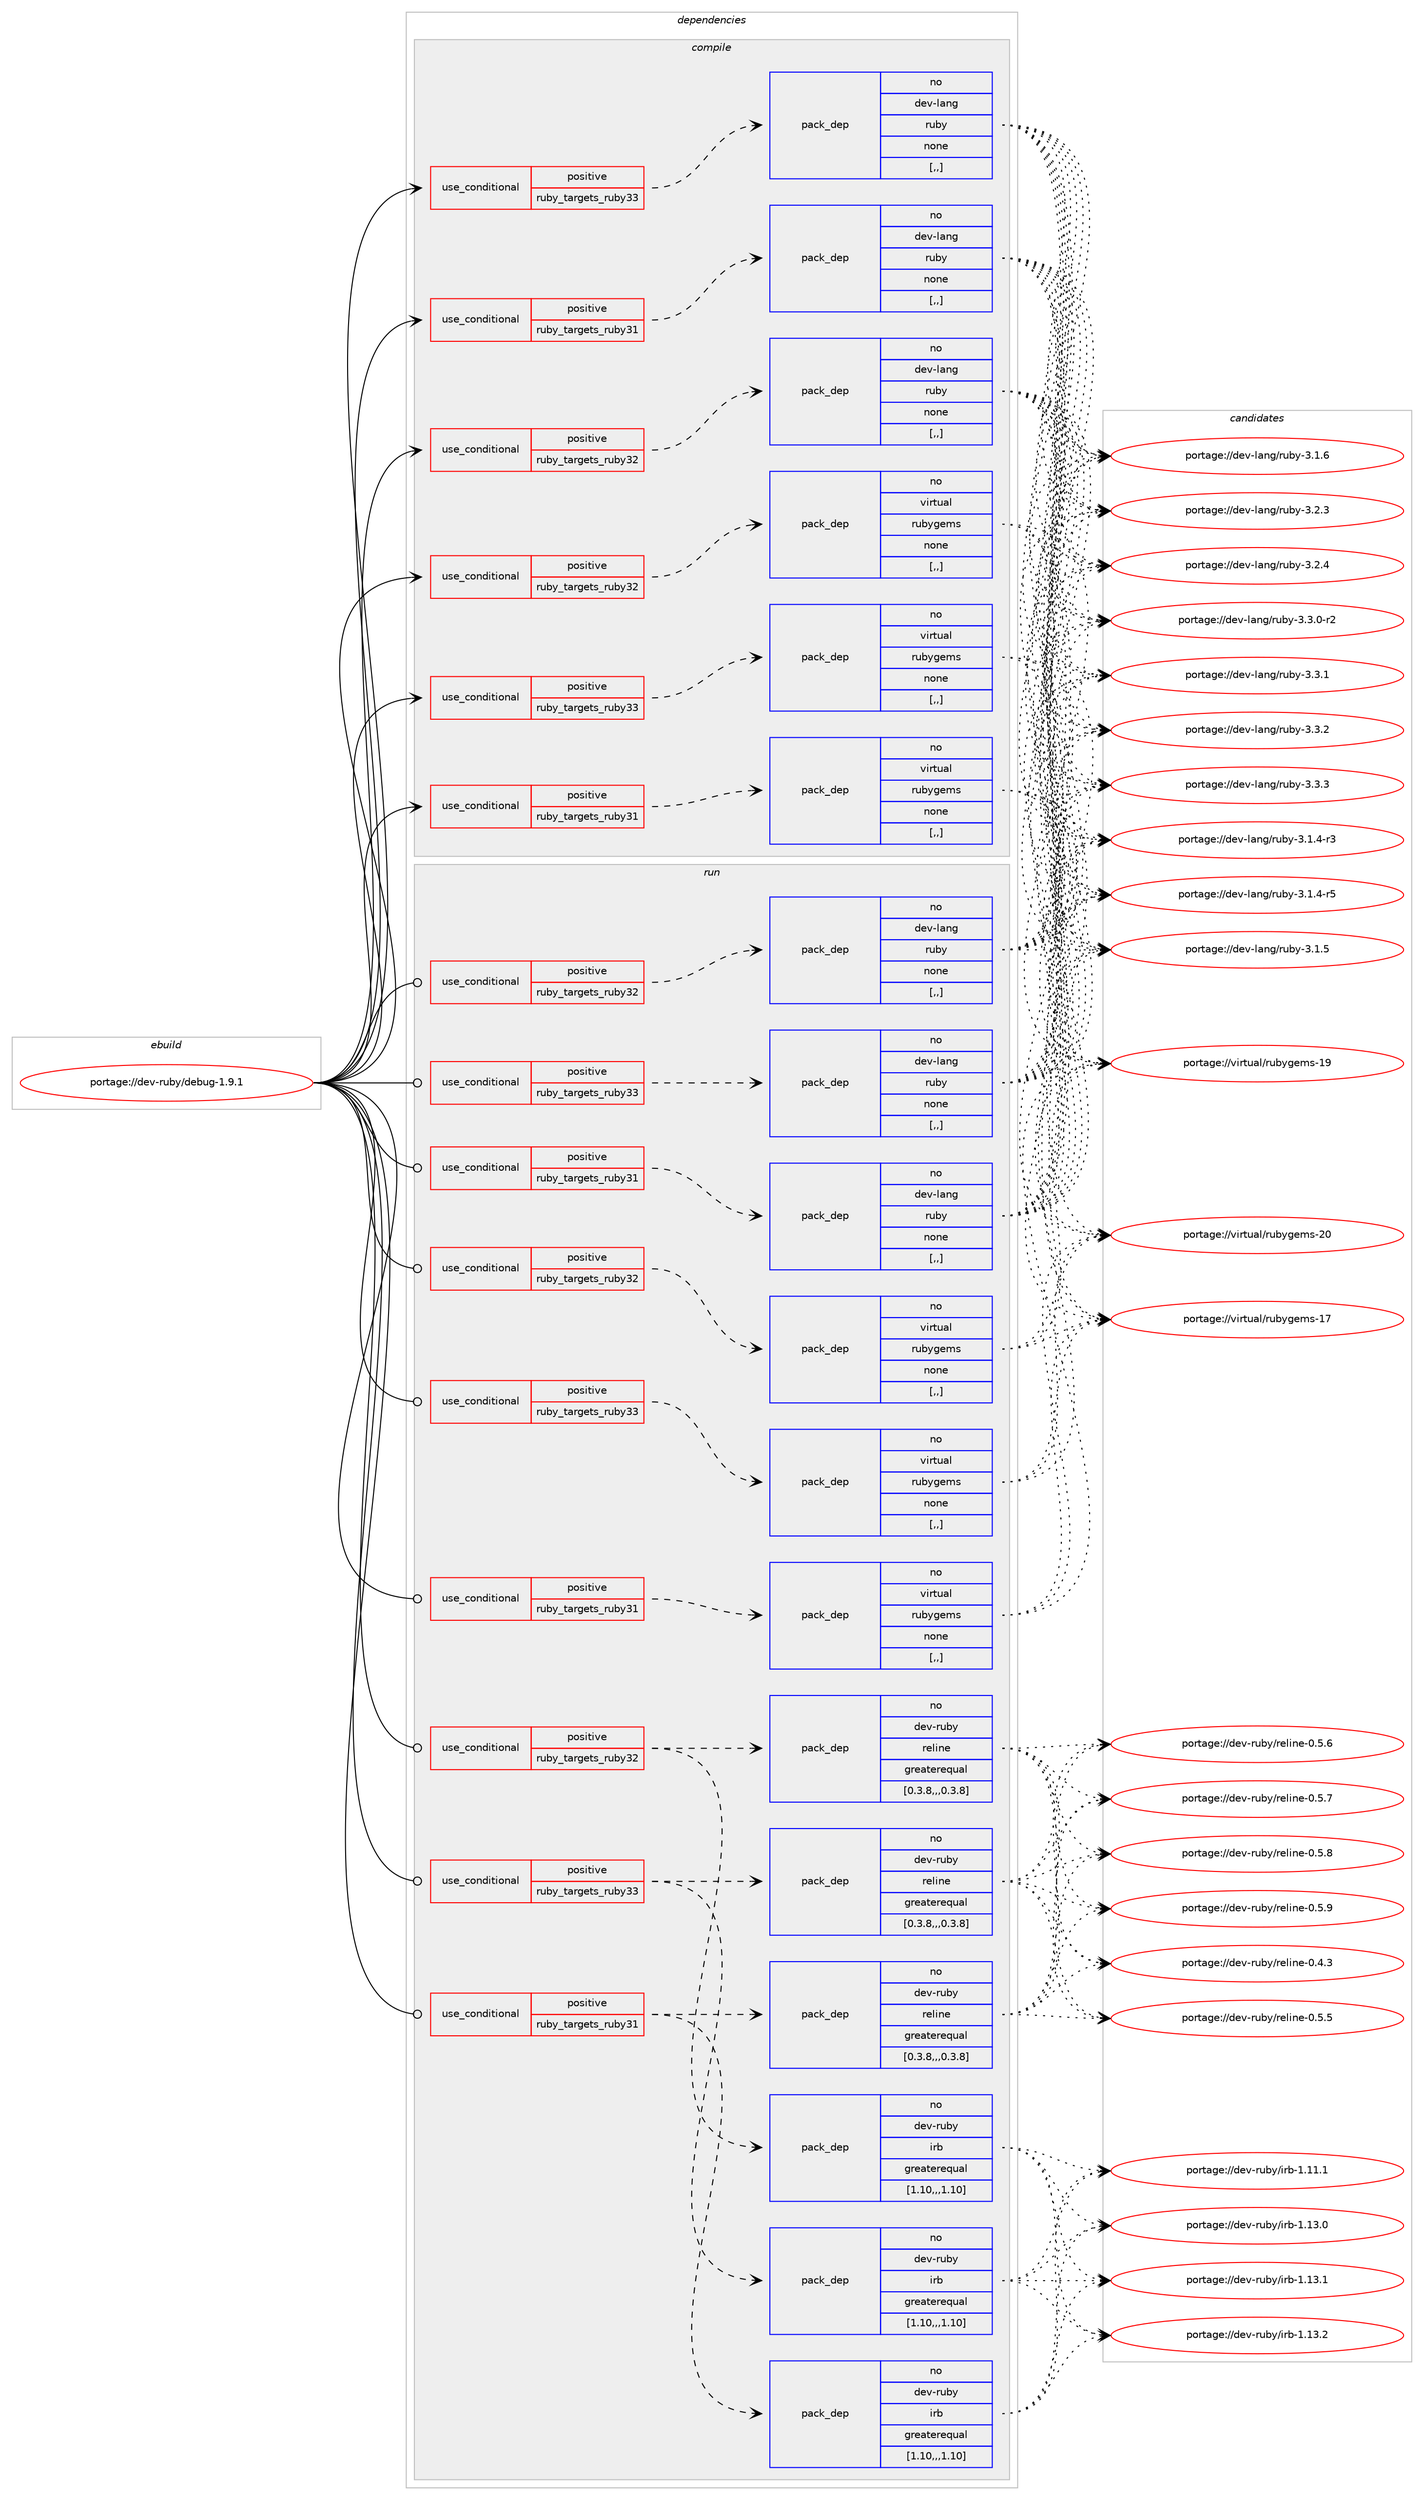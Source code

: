 digraph prolog {

# *************
# Graph options
# *************

newrank=true;
concentrate=true;
compound=true;
graph [rankdir=LR,fontname=Helvetica,fontsize=10,ranksep=1.5];#, ranksep=2.5, nodesep=0.2];
edge  [arrowhead=vee];
node  [fontname=Helvetica,fontsize=10];

# **********
# The ebuild
# **********

subgraph cluster_leftcol {
color=gray;
rank=same;
label=<<i>ebuild</i>>;
id [label="portage://dev-ruby/debug-1.9.1", color=red, width=4, href="../dev-ruby/debug-1.9.1.svg"];
}

# ****************
# The dependencies
# ****************

subgraph cluster_midcol {
color=gray;
label=<<i>dependencies</i>>;
subgraph cluster_compile {
fillcolor="#eeeeee";
style=filled;
label=<<i>compile</i>>;
subgraph cond45277 {
dependency177239 [label=<<TABLE BORDER="0" CELLBORDER="1" CELLSPACING="0" CELLPADDING="4"><TR><TD ROWSPAN="3" CELLPADDING="10">use_conditional</TD></TR><TR><TD>positive</TD></TR><TR><TD>ruby_targets_ruby31</TD></TR></TABLE>>, shape=none, color=red];
subgraph pack130697 {
dependency177240 [label=<<TABLE BORDER="0" CELLBORDER="1" CELLSPACING="0" CELLPADDING="4" WIDTH="220"><TR><TD ROWSPAN="6" CELLPADDING="30">pack_dep</TD></TR><TR><TD WIDTH="110">no</TD></TR><TR><TD>dev-lang</TD></TR><TR><TD>ruby</TD></TR><TR><TD>none</TD></TR><TR><TD>[,,]</TD></TR></TABLE>>, shape=none, color=blue];
}
dependency177239:e -> dependency177240:w [weight=20,style="dashed",arrowhead="vee"];
}
id:e -> dependency177239:w [weight=20,style="solid",arrowhead="vee"];
subgraph cond45278 {
dependency177241 [label=<<TABLE BORDER="0" CELLBORDER="1" CELLSPACING="0" CELLPADDING="4"><TR><TD ROWSPAN="3" CELLPADDING="10">use_conditional</TD></TR><TR><TD>positive</TD></TR><TR><TD>ruby_targets_ruby31</TD></TR></TABLE>>, shape=none, color=red];
subgraph pack130698 {
dependency177242 [label=<<TABLE BORDER="0" CELLBORDER="1" CELLSPACING="0" CELLPADDING="4" WIDTH="220"><TR><TD ROWSPAN="6" CELLPADDING="30">pack_dep</TD></TR><TR><TD WIDTH="110">no</TD></TR><TR><TD>virtual</TD></TR><TR><TD>rubygems</TD></TR><TR><TD>none</TD></TR><TR><TD>[,,]</TD></TR></TABLE>>, shape=none, color=blue];
}
dependency177241:e -> dependency177242:w [weight=20,style="dashed",arrowhead="vee"];
}
id:e -> dependency177241:w [weight=20,style="solid",arrowhead="vee"];
subgraph cond45279 {
dependency177243 [label=<<TABLE BORDER="0" CELLBORDER="1" CELLSPACING="0" CELLPADDING="4"><TR><TD ROWSPAN="3" CELLPADDING="10">use_conditional</TD></TR><TR><TD>positive</TD></TR><TR><TD>ruby_targets_ruby32</TD></TR></TABLE>>, shape=none, color=red];
subgraph pack130699 {
dependency177244 [label=<<TABLE BORDER="0" CELLBORDER="1" CELLSPACING="0" CELLPADDING="4" WIDTH="220"><TR><TD ROWSPAN="6" CELLPADDING="30">pack_dep</TD></TR><TR><TD WIDTH="110">no</TD></TR><TR><TD>dev-lang</TD></TR><TR><TD>ruby</TD></TR><TR><TD>none</TD></TR><TR><TD>[,,]</TD></TR></TABLE>>, shape=none, color=blue];
}
dependency177243:e -> dependency177244:w [weight=20,style="dashed",arrowhead="vee"];
}
id:e -> dependency177243:w [weight=20,style="solid",arrowhead="vee"];
subgraph cond45280 {
dependency177245 [label=<<TABLE BORDER="0" CELLBORDER="1" CELLSPACING="0" CELLPADDING="4"><TR><TD ROWSPAN="3" CELLPADDING="10">use_conditional</TD></TR><TR><TD>positive</TD></TR><TR><TD>ruby_targets_ruby32</TD></TR></TABLE>>, shape=none, color=red];
subgraph pack130700 {
dependency177246 [label=<<TABLE BORDER="0" CELLBORDER="1" CELLSPACING="0" CELLPADDING="4" WIDTH="220"><TR><TD ROWSPAN="6" CELLPADDING="30">pack_dep</TD></TR><TR><TD WIDTH="110">no</TD></TR><TR><TD>virtual</TD></TR><TR><TD>rubygems</TD></TR><TR><TD>none</TD></TR><TR><TD>[,,]</TD></TR></TABLE>>, shape=none, color=blue];
}
dependency177245:e -> dependency177246:w [weight=20,style="dashed",arrowhead="vee"];
}
id:e -> dependency177245:w [weight=20,style="solid",arrowhead="vee"];
subgraph cond45281 {
dependency177247 [label=<<TABLE BORDER="0" CELLBORDER="1" CELLSPACING="0" CELLPADDING="4"><TR><TD ROWSPAN="3" CELLPADDING="10">use_conditional</TD></TR><TR><TD>positive</TD></TR><TR><TD>ruby_targets_ruby33</TD></TR></TABLE>>, shape=none, color=red];
subgraph pack130701 {
dependency177248 [label=<<TABLE BORDER="0" CELLBORDER="1" CELLSPACING="0" CELLPADDING="4" WIDTH="220"><TR><TD ROWSPAN="6" CELLPADDING="30">pack_dep</TD></TR><TR><TD WIDTH="110">no</TD></TR><TR><TD>dev-lang</TD></TR><TR><TD>ruby</TD></TR><TR><TD>none</TD></TR><TR><TD>[,,]</TD></TR></TABLE>>, shape=none, color=blue];
}
dependency177247:e -> dependency177248:w [weight=20,style="dashed",arrowhead="vee"];
}
id:e -> dependency177247:w [weight=20,style="solid",arrowhead="vee"];
subgraph cond45282 {
dependency177249 [label=<<TABLE BORDER="0" CELLBORDER="1" CELLSPACING="0" CELLPADDING="4"><TR><TD ROWSPAN="3" CELLPADDING="10">use_conditional</TD></TR><TR><TD>positive</TD></TR><TR><TD>ruby_targets_ruby33</TD></TR></TABLE>>, shape=none, color=red];
subgraph pack130702 {
dependency177250 [label=<<TABLE BORDER="0" CELLBORDER="1" CELLSPACING="0" CELLPADDING="4" WIDTH="220"><TR><TD ROWSPAN="6" CELLPADDING="30">pack_dep</TD></TR><TR><TD WIDTH="110">no</TD></TR><TR><TD>virtual</TD></TR><TR><TD>rubygems</TD></TR><TR><TD>none</TD></TR><TR><TD>[,,]</TD></TR></TABLE>>, shape=none, color=blue];
}
dependency177249:e -> dependency177250:w [weight=20,style="dashed",arrowhead="vee"];
}
id:e -> dependency177249:w [weight=20,style="solid",arrowhead="vee"];
}
subgraph cluster_compileandrun {
fillcolor="#eeeeee";
style=filled;
label=<<i>compile and run</i>>;
}
subgraph cluster_run {
fillcolor="#eeeeee";
style=filled;
label=<<i>run</i>>;
subgraph cond45283 {
dependency177251 [label=<<TABLE BORDER="0" CELLBORDER="1" CELLSPACING="0" CELLPADDING="4"><TR><TD ROWSPAN="3" CELLPADDING="10">use_conditional</TD></TR><TR><TD>positive</TD></TR><TR><TD>ruby_targets_ruby31</TD></TR></TABLE>>, shape=none, color=red];
subgraph pack130703 {
dependency177252 [label=<<TABLE BORDER="0" CELLBORDER="1" CELLSPACING="0" CELLPADDING="4" WIDTH="220"><TR><TD ROWSPAN="6" CELLPADDING="30">pack_dep</TD></TR><TR><TD WIDTH="110">no</TD></TR><TR><TD>dev-lang</TD></TR><TR><TD>ruby</TD></TR><TR><TD>none</TD></TR><TR><TD>[,,]</TD></TR></TABLE>>, shape=none, color=blue];
}
dependency177251:e -> dependency177252:w [weight=20,style="dashed",arrowhead="vee"];
}
id:e -> dependency177251:w [weight=20,style="solid",arrowhead="odot"];
subgraph cond45284 {
dependency177253 [label=<<TABLE BORDER="0" CELLBORDER="1" CELLSPACING="0" CELLPADDING="4"><TR><TD ROWSPAN="3" CELLPADDING="10">use_conditional</TD></TR><TR><TD>positive</TD></TR><TR><TD>ruby_targets_ruby31</TD></TR></TABLE>>, shape=none, color=red];
subgraph pack130704 {
dependency177254 [label=<<TABLE BORDER="0" CELLBORDER="1" CELLSPACING="0" CELLPADDING="4" WIDTH="220"><TR><TD ROWSPAN="6" CELLPADDING="30">pack_dep</TD></TR><TR><TD WIDTH="110">no</TD></TR><TR><TD>dev-ruby</TD></TR><TR><TD>irb</TD></TR><TR><TD>greaterequal</TD></TR><TR><TD>[1.10,,,1.10]</TD></TR></TABLE>>, shape=none, color=blue];
}
dependency177253:e -> dependency177254:w [weight=20,style="dashed",arrowhead="vee"];
subgraph pack130705 {
dependency177255 [label=<<TABLE BORDER="0" CELLBORDER="1" CELLSPACING="0" CELLPADDING="4" WIDTH="220"><TR><TD ROWSPAN="6" CELLPADDING="30">pack_dep</TD></TR><TR><TD WIDTH="110">no</TD></TR><TR><TD>dev-ruby</TD></TR><TR><TD>reline</TD></TR><TR><TD>greaterequal</TD></TR><TR><TD>[0.3.8,,,0.3.8]</TD></TR></TABLE>>, shape=none, color=blue];
}
dependency177253:e -> dependency177255:w [weight=20,style="dashed",arrowhead="vee"];
}
id:e -> dependency177253:w [weight=20,style="solid",arrowhead="odot"];
subgraph cond45285 {
dependency177256 [label=<<TABLE BORDER="0" CELLBORDER="1" CELLSPACING="0" CELLPADDING="4"><TR><TD ROWSPAN="3" CELLPADDING="10">use_conditional</TD></TR><TR><TD>positive</TD></TR><TR><TD>ruby_targets_ruby31</TD></TR></TABLE>>, shape=none, color=red];
subgraph pack130706 {
dependency177257 [label=<<TABLE BORDER="0" CELLBORDER="1" CELLSPACING="0" CELLPADDING="4" WIDTH="220"><TR><TD ROWSPAN="6" CELLPADDING="30">pack_dep</TD></TR><TR><TD WIDTH="110">no</TD></TR><TR><TD>virtual</TD></TR><TR><TD>rubygems</TD></TR><TR><TD>none</TD></TR><TR><TD>[,,]</TD></TR></TABLE>>, shape=none, color=blue];
}
dependency177256:e -> dependency177257:w [weight=20,style="dashed",arrowhead="vee"];
}
id:e -> dependency177256:w [weight=20,style="solid",arrowhead="odot"];
subgraph cond45286 {
dependency177258 [label=<<TABLE BORDER="0" CELLBORDER="1" CELLSPACING="0" CELLPADDING="4"><TR><TD ROWSPAN="3" CELLPADDING="10">use_conditional</TD></TR><TR><TD>positive</TD></TR><TR><TD>ruby_targets_ruby32</TD></TR></TABLE>>, shape=none, color=red];
subgraph pack130707 {
dependency177259 [label=<<TABLE BORDER="0" CELLBORDER="1" CELLSPACING="0" CELLPADDING="4" WIDTH="220"><TR><TD ROWSPAN="6" CELLPADDING="30">pack_dep</TD></TR><TR><TD WIDTH="110">no</TD></TR><TR><TD>dev-lang</TD></TR><TR><TD>ruby</TD></TR><TR><TD>none</TD></TR><TR><TD>[,,]</TD></TR></TABLE>>, shape=none, color=blue];
}
dependency177258:e -> dependency177259:w [weight=20,style="dashed",arrowhead="vee"];
}
id:e -> dependency177258:w [weight=20,style="solid",arrowhead="odot"];
subgraph cond45287 {
dependency177260 [label=<<TABLE BORDER="0" CELLBORDER="1" CELLSPACING="0" CELLPADDING="4"><TR><TD ROWSPAN="3" CELLPADDING="10">use_conditional</TD></TR><TR><TD>positive</TD></TR><TR><TD>ruby_targets_ruby32</TD></TR></TABLE>>, shape=none, color=red];
subgraph pack130708 {
dependency177261 [label=<<TABLE BORDER="0" CELLBORDER="1" CELLSPACING="0" CELLPADDING="4" WIDTH="220"><TR><TD ROWSPAN="6" CELLPADDING="30">pack_dep</TD></TR><TR><TD WIDTH="110">no</TD></TR><TR><TD>dev-ruby</TD></TR><TR><TD>irb</TD></TR><TR><TD>greaterequal</TD></TR><TR><TD>[1.10,,,1.10]</TD></TR></TABLE>>, shape=none, color=blue];
}
dependency177260:e -> dependency177261:w [weight=20,style="dashed",arrowhead="vee"];
subgraph pack130709 {
dependency177262 [label=<<TABLE BORDER="0" CELLBORDER="1" CELLSPACING="0" CELLPADDING="4" WIDTH="220"><TR><TD ROWSPAN="6" CELLPADDING="30">pack_dep</TD></TR><TR><TD WIDTH="110">no</TD></TR><TR><TD>dev-ruby</TD></TR><TR><TD>reline</TD></TR><TR><TD>greaterequal</TD></TR><TR><TD>[0.3.8,,,0.3.8]</TD></TR></TABLE>>, shape=none, color=blue];
}
dependency177260:e -> dependency177262:w [weight=20,style="dashed",arrowhead="vee"];
}
id:e -> dependency177260:w [weight=20,style="solid",arrowhead="odot"];
subgraph cond45288 {
dependency177263 [label=<<TABLE BORDER="0" CELLBORDER="1" CELLSPACING="0" CELLPADDING="4"><TR><TD ROWSPAN="3" CELLPADDING="10">use_conditional</TD></TR><TR><TD>positive</TD></TR><TR><TD>ruby_targets_ruby32</TD></TR></TABLE>>, shape=none, color=red];
subgraph pack130710 {
dependency177264 [label=<<TABLE BORDER="0" CELLBORDER="1" CELLSPACING="0" CELLPADDING="4" WIDTH="220"><TR><TD ROWSPAN="6" CELLPADDING="30">pack_dep</TD></TR><TR><TD WIDTH="110">no</TD></TR><TR><TD>virtual</TD></TR><TR><TD>rubygems</TD></TR><TR><TD>none</TD></TR><TR><TD>[,,]</TD></TR></TABLE>>, shape=none, color=blue];
}
dependency177263:e -> dependency177264:w [weight=20,style="dashed",arrowhead="vee"];
}
id:e -> dependency177263:w [weight=20,style="solid",arrowhead="odot"];
subgraph cond45289 {
dependency177265 [label=<<TABLE BORDER="0" CELLBORDER="1" CELLSPACING="0" CELLPADDING="4"><TR><TD ROWSPAN="3" CELLPADDING="10">use_conditional</TD></TR><TR><TD>positive</TD></TR><TR><TD>ruby_targets_ruby33</TD></TR></TABLE>>, shape=none, color=red];
subgraph pack130711 {
dependency177266 [label=<<TABLE BORDER="0" CELLBORDER="1" CELLSPACING="0" CELLPADDING="4" WIDTH="220"><TR><TD ROWSPAN="6" CELLPADDING="30">pack_dep</TD></TR><TR><TD WIDTH="110">no</TD></TR><TR><TD>dev-lang</TD></TR><TR><TD>ruby</TD></TR><TR><TD>none</TD></TR><TR><TD>[,,]</TD></TR></TABLE>>, shape=none, color=blue];
}
dependency177265:e -> dependency177266:w [weight=20,style="dashed",arrowhead="vee"];
}
id:e -> dependency177265:w [weight=20,style="solid",arrowhead="odot"];
subgraph cond45290 {
dependency177267 [label=<<TABLE BORDER="0" CELLBORDER="1" CELLSPACING="0" CELLPADDING="4"><TR><TD ROWSPAN="3" CELLPADDING="10">use_conditional</TD></TR><TR><TD>positive</TD></TR><TR><TD>ruby_targets_ruby33</TD></TR></TABLE>>, shape=none, color=red];
subgraph pack130712 {
dependency177268 [label=<<TABLE BORDER="0" CELLBORDER="1" CELLSPACING="0" CELLPADDING="4" WIDTH="220"><TR><TD ROWSPAN="6" CELLPADDING="30">pack_dep</TD></TR><TR><TD WIDTH="110">no</TD></TR><TR><TD>dev-ruby</TD></TR><TR><TD>irb</TD></TR><TR><TD>greaterequal</TD></TR><TR><TD>[1.10,,,1.10]</TD></TR></TABLE>>, shape=none, color=blue];
}
dependency177267:e -> dependency177268:w [weight=20,style="dashed",arrowhead="vee"];
subgraph pack130713 {
dependency177269 [label=<<TABLE BORDER="0" CELLBORDER="1" CELLSPACING="0" CELLPADDING="4" WIDTH="220"><TR><TD ROWSPAN="6" CELLPADDING="30">pack_dep</TD></TR><TR><TD WIDTH="110">no</TD></TR><TR><TD>dev-ruby</TD></TR><TR><TD>reline</TD></TR><TR><TD>greaterequal</TD></TR><TR><TD>[0.3.8,,,0.3.8]</TD></TR></TABLE>>, shape=none, color=blue];
}
dependency177267:e -> dependency177269:w [weight=20,style="dashed",arrowhead="vee"];
}
id:e -> dependency177267:w [weight=20,style="solid",arrowhead="odot"];
subgraph cond45291 {
dependency177270 [label=<<TABLE BORDER="0" CELLBORDER="1" CELLSPACING="0" CELLPADDING="4"><TR><TD ROWSPAN="3" CELLPADDING="10">use_conditional</TD></TR><TR><TD>positive</TD></TR><TR><TD>ruby_targets_ruby33</TD></TR></TABLE>>, shape=none, color=red];
subgraph pack130714 {
dependency177271 [label=<<TABLE BORDER="0" CELLBORDER="1" CELLSPACING="0" CELLPADDING="4" WIDTH="220"><TR><TD ROWSPAN="6" CELLPADDING="30">pack_dep</TD></TR><TR><TD WIDTH="110">no</TD></TR><TR><TD>virtual</TD></TR><TR><TD>rubygems</TD></TR><TR><TD>none</TD></TR><TR><TD>[,,]</TD></TR></TABLE>>, shape=none, color=blue];
}
dependency177270:e -> dependency177271:w [weight=20,style="dashed",arrowhead="vee"];
}
id:e -> dependency177270:w [weight=20,style="solid",arrowhead="odot"];
}
}

# **************
# The candidates
# **************

subgraph cluster_choices {
rank=same;
color=gray;
label=<<i>candidates</i>>;

subgraph choice130697 {
color=black;
nodesep=1;
choice100101118451089711010347114117981214551464946524511451 [label="portage://dev-lang/ruby-3.1.4-r3", color=red, width=4,href="../dev-lang/ruby-3.1.4-r3.svg"];
choice100101118451089711010347114117981214551464946524511453 [label="portage://dev-lang/ruby-3.1.4-r5", color=red, width=4,href="../dev-lang/ruby-3.1.4-r5.svg"];
choice10010111845108971101034711411798121455146494653 [label="portage://dev-lang/ruby-3.1.5", color=red, width=4,href="../dev-lang/ruby-3.1.5.svg"];
choice10010111845108971101034711411798121455146494654 [label="portage://dev-lang/ruby-3.1.6", color=red, width=4,href="../dev-lang/ruby-3.1.6.svg"];
choice10010111845108971101034711411798121455146504651 [label="portage://dev-lang/ruby-3.2.3", color=red, width=4,href="../dev-lang/ruby-3.2.3.svg"];
choice10010111845108971101034711411798121455146504652 [label="portage://dev-lang/ruby-3.2.4", color=red, width=4,href="../dev-lang/ruby-3.2.4.svg"];
choice100101118451089711010347114117981214551465146484511450 [label="portage://dev-lang/ruby-3.3.0-r2", color=red, width=4,href="../dev-lang/ruby-3.3.0-r2.svg"];
choice10010111845108971101034711411798121455146514649 [label="portage://dev-lang/ruby-3.3.1", color=red, width=4,href="../dev-lang/ruby-3.3.1.svg"];
choice10010111845108971101034711411798121455146514650 [label="portage://dev-lang/ruby-3.3.2", color=red, width=4,href="../dev-lang/ruby-3.3.2.svg"];
choice10010111845108971101034711411798121455146514651 [label="portage://dev-lang/ruby-3.3.3", color=red, width=4,href="../dev-lang/ruby-3.3.3.svg"];
dependency177240:e -> choice100101118451089711010347114117981214551464946524511451:w [style=dotted,weight="100"];
dependency177240:e -> choice100101118451089711010347114117981214551464946524511453:w [style=dotted,weight="100"];
dependency177240:e -> choice10010111845108971101034711411798121455146494653:w [style=dotted,weight="100"];
dependency177240:e -> choice10010111845108971101034711411798121455146494654:w [style=dotted,weight="100"];
dependency177240:e -> choice10010111845108971101034711411798121455146504651:w [style=dotted,weight="100"];
dependency177240:e -> choice10010111845108971101034711411798121455146504652:w [style=dotted,weight="100"];
dependency177240:e -> choice100101118451089711010347114117981214551465146484511450:w [style=dotted,weight="100"];
dependency177240:e -> choice10010111845108971101034711411798121455146514649:w [style=dotted,weight="100"];
dependency177240:e -> choice10010111845108971101034711411798121455146514650:w [style=dotted,weight="100"];
dependency177240:e -> choice10010111845108971101034711411798121455146514651:w [style=dotted,weight="100"];
}
subgraph choice130698 {
color=black;
nodesep=1;
choice118105114116117971084711411798121103101109115454955 [label="portage://virtual/rubygems-17", color=red, width=4,href="../virtual/rubygems-17.svg"];
choice118105114116117971084711411798121103101109115454957 [label="portage://virtual/rubygems-19", color=red, width=4,href="../virtual/rubygems-19.svg"];
choice118105114116117971084711411798121103101109115455048 [label="portage://virtual/rubygems-20", color=red, width=4,href="../virtual/rubygems-20.svg"];
dependency177242:e -> choice118105114116117971084711411798121103101109115454955:w [style=dotted,weight="100"];
dependency177242:e -> choice118105114116117971084711411798121103101109115454957:w [style=dotted,weight="100"];
dependency177242:e -> choice118105114116117971084711411798121103101109115455048:w [style=dotted,weight="100"];
}
subgraph choice130699 {
color=black;
nodesep=1;
choice100101118451089711010347114117981214551464946524511451 [label="portage://dev-lang/ruby-3.1.4-r3", color=red, width=4,href="../dev-lang/ruby-3.1.4-r3.svg"];
choice100101118451089711010347114117981214551464946524511453 [label="portage://dev-lang/ruby-3.1.4-r5", color=red, width=4,href="../dev-lang/ruby-3.1.4-r5.svg"];
choice10010111845108971101034711411798121455146494653 [label="portage://dev-lang/ruby-3.1.5", color=red, width=4,href="../dev-lang/ruby-3.1.5.svg"];
choice10010111845108971101034711411798121455146494654 [label="portage://dev-lang/ruby-3.1.6", color=red, width=4,href="../dev-lang/ruby-3.1.6.svg"];
choice10010111845108971101034711411798121455146504651 [label="portage://dev-lang/ruby-3.2.3", color=red, width=4,href="../dev-lang/ruby-3.2.3.svg"];
choice10010111845108971101034711411798121455146504652 [label="portage://dev-lang/ruby-3.2.4", color=red, width=4,href="../dev-lang/ruby-3.2.4.svg"];
choice100101118451089711010347114117981214551465146484511450 [label="portage://dev-lang/ruby-3.3.0-r2", color=red, width=4,href="../dev-lang/ruby-3.3.0-r2.svg"];
choice10010111845108971101034711411798121455146514649 [label="portage://dev-lang/ruby-3.3.1", color=red, width=4,href="../dev-lang/ruby-3.3.1.svg"];
choice10010111845108971101034711411798121455146514650 [label="portage://dev-lang/ruby-3.3.2", color=red, width=4,href="../dev-lang/ruby-3.3.2.svg"];
choice10010111845108971101034711411798121455146514651 [label="portage://dev-lang/ruby-3.3.3", color=red, width=4,href="../dev-lang/ruby-3.3.3.svg"];
dependency177244:e -> choice100101118451089711010347114117981214551464946524511451:w [style=dotted,weight="100"];
dependency177244:e -> choice100101118451089711010347114117981214551464946524511453:w [style=dotted,weight="100"];
dependency177244:e -> choice10010111845108971101034711411798121455146494653:w [style=dotted,weight="100"];
dependency177244:e -> choice10010111845108971101034711411798121455146494654:w [style=dotted,weight="100"];
dependency177244:e -> choice10010111845108971101034711411798121455146504651:w [style=dotted,weight="100"];
dependency177244:e -> choice10010111845108971101034711411798121455146504652:w [style=dotted,weight="100"];
dependency177244:e -> choice100101118451089711010347114117981214551465146484511450:w [style=dotted,weight="100"];
dependency177244:e -> choice10010111845108971101034711411798121455146514649:w [style=dotted,weight="100"];
dependency177244:e -> choice10010111845108971101034711411798121455146514650:w [style=dotted,weight="100"];
dependency177244:e -> choice10010111845108971101034711411798121455146514651:w [style=dotted,weight="100"];
}
subgraph choice130700 {
color=black;
nodesep=1;
choice118105114116117971084711411798121103101109115454955 [label="portage://virtual/rubygems-17", color=red, width=4,href="../virtual/rubygems-17.svg"];
choice118105114116117971084711411798121103101109115454957 [label="portage://virtual/rubygems-19", color=red, width=4,href="../virtual/rubygems-19.svg"];
choice118105114116117971084711411798121103101109115455048 [label="portage://virtual/rubygems-20", color=red, width=4,href="../virtual/rubygems-20.svg"];
dependency177246:e -> choice118105114116117971084711411798121103101109115454955:w [style=dotted,weight="100"];
dependency177246:e -> choice118105114116117971084711411798121103101109115454957:w [style=dotted,weight="100"];
dependency177246:e -> choice118105114116117971084711411798121103101109115455048:w [style=dotted,weight="100"];
}
subgraph choice130701 {
color=black;
nodesep=1;
choice100101118451089711010347114117981214551464946524511451 [label="portage://dev-lang/ruby-3.1.4-r3", color=red, width=4,href="../dev-lang/ruby-3.1.4-r3.svg"];
choice100101118451089711010347114117981214551464946524511453 [label="portage://dev-lang/ruby-3.1.4-r5", color=red, width=4,href="../dev-lang/ruby-3.1.4-r5.svg"];
choice10010111845108971101034711411798121455146494653 [label="portage://dev-lang/ruby-3.1.5", color=red, width=4,href="../dev-lang/ruby-3.1.5.svg"];
choice10010111845108971101034711411798121455146494654 [label="portage://dev-lang/ruby-3.1.6", color=red, width=4,href="../dev-lang/ruby-3.1.6.svg"];
choice10010111845108971101034711411798121455146504651 [label="portage://dev-lang/ruby-3.2.3", color=red, width=4,href="../dev-lang/ruby-3.2.3.svg"];
choice10010111845108971101034711411798121455146504652 [label="portage://dev-lang/ruby-3.2.4", color=red, width=4,href="../dev-lang/ruby-3.2.4.svg"];
choice100101118451089711010347114117981214551465146484511450 [label="portage://dev-lang/ruby-3.3.0-r2", color=red, width=4,href="../dev-lang/ruby-3.3.0-r2.svg"];
choice10010111845108971101034711411798121455146514649 [label="portage://dev-lang/ruby-3.3.1", color=red, width=4,href="../dev-lang/ruby-3.3.1.svg"];
choice10010111845108971101034711411798121455146514650 [label="portage://dev-lang/ruby-3.3.2", color=red, width=4,href="../dev-lang/ruby-3.3.2.svg"];
choice10010111845108971101034711411798121455146514651 [label="portage://dev-lang/ruby-3.3.3", color=red, width=4,href="../dev-lang/ruby-3.3.3.svg"];
dependency177248:e -> choice100101118451089711010347114117981214551464946524511451:w [style=dotted,weight="100"];
dependency177248:e -> choice100101118451089711010347114117981214551464946524511453:w [style=dotted,weight="100"];
dependency177248:e -> choice10010111845108971101034711411798121455146494653:w [style=dotted,weight="100"];
dependency177248:e -> choice10010111845108971101034711411798121455146494654:w [style=dotted,weight="100"];
dependency177248:e -> choice10010111845108971101034711411798121455146504651:w [style=dotted,weight="100"];
dependency177248:e -> choice10010111845108971101034711411798121455146504652:w [style=dotted,weight="100"];
dependency177248:e -> choice100101118451089711010347114117981214551465146484511450:w [style=dotted,weight="100"];
dependency177248:e -> choice10010111845108971101034711411798121455146514649:w [style=dotted,weight="100"];
dependency177248:e -> choice10010111845108971101034711411798121455146514650:w [style=dotted,weight="100"];
dependency177248:e -> choice10010111845108971101034711411798121455146514651:w [style=dotted,weight="100"];
}
subgraph choice130702 {
color=black;
nodesep=1;
choice118105114116117971084711411798121103101109115454955 [label="portage://virtual/rubygems-17", color=red, width=4,href="../virtual/rubygems-17.svg"];
choice118105114116117971084711411798121103101109115454957 [label="portage://virtual/rubygems-19", color=red, width=4,href="../virtual/rubygems-19.svg"];
choice118105114116117971084711411798121103101109115455048 [label="portage://virtual/rubygems-20", color=red, width=4,href="../virtual/rubygems-20.svg"];
dependency177250:e -> choice118105114116117971084711411798121103101109115454955:w [style=dotted,weight="100"];
dependency177250:e -> choice118105114116117971084711411798121103101109115454957:w [style=dotted,weight="100"];
dependency177250:e -> choice118105114116117971084711411798121103101109115455048:w [style=dotted,weight="100"];
}
subgraph choice130703 {
color=black;
nodesep=1;
choice100101118451089711010347114117981214551464946524511451 [label="portage://dev-lang/ruby-3.1.4-r3", color=red, width=4,href="../dev-lang/ruby-3.1.4-r3.svg"];
choice100101118451089711010347114117981214551464946524511453 [label="portage://dev-lang/ruby-3.1.4-r5", color=red, width=4,href="../dev-lang/ruby-3.1.4-r5.svg"];
choice10010111845108971101034711411798121455146494653 [label="portage://dev-lang/ruby-3.1.5", color=red, width=4,href="../dev-lang/ruby-3.1.5.svg"];
choice10010111845108971101034711411798121455146494654 [label="portage://dev-lang/ruby-3.1.6", color=red, width=4,href="../dev-lang/ruby-3.1.6.svg"];
choice10010111845108971101034711411798121455146504651 [label="portage://dev-lang/ruby-3.2.3", color=red, width=4,href="../dev-lang/ruby-3.2.3.svg"];
choice10010111845108971101034711411798121455146504652 [label="portage://dev-lang/ruby-3.2.4", color=red, width=4,href="../dev-lang/ruby-3.2.4.svg"];
choice100101118451089711010347114117981214551465146484511450 [label="portage://dev-lang/ruby-3.3.0-r2", color=red, width=4,href="../dev-lang/ruby-3.3.0-r2.svg"];
choice10010111845108971101034711411798121455146514649 [label="portage://dev-lang/ruby-3.3.1", color=red, width=4,href="../dev-lang/ruby-3.3.1.svg"];
choice10010111845108971101034711411798121455146514650 [label="portage://dev-lang/ruby-3.3.2", color=red, width=4,href="../dev-lang/ruby-3.3.2.svg"];
choice10010111845108971101034711411798121455146514651 [label="portage://dev-lang/ruby-3.3.3", color=red, width=4,href="../dev-lang/ruby-3.3.3.svg"];
dependency177252:e -> choice100101118451089711010347114117981214551464946524511451:w [style=dotted,weight="100"];
dependency177252:e -> choice100101118451089711010347114117981214551464946524511453:w [style=dotted,weight="100"];
dependency177252:e -> choice10010111845108971101034711411798121455146494653:w [style=dotted,weight="100"];
dependency177252:e -> choice10010111845108971101034711411798121455146494654:w [style=dotted,weight="100"];
dependency177252:e -> choice10010111845108971101034711411798121455146504651:w [style=dotted,weight="100"];
dependency177252:e -> choice10010111845108971101034711411798121455146504652:w [style=dotted,weight="100"];
dependency177252:e -> choice100101118451089711010347114117981214551465146484511450:w [style=dotted,weight="100"];
dependency177252:e -> choice10010111845108971101034711411798121455146514649:w [style=dotted,weight="100"];
dependency177252:e -> choice10010111845108971101034711411798121455146514650:w [style=dotted,weight="100"];
dependency177252:e -> choice10010111845108971101034711411798121455146514651:w [style=dotted,weight="100"];
}
subgraph choice130704 {
color=black;
nodesep=1;
choice1001011184511411798121471051149845494649494649 [label="portage://dev-ruby/irb-1.11.1", color=red, width=4,href="../dev-ruby/irb-1.11.1.svg"];
choice1001011184511411798121471051149845494649514648 [label="portage://dev-ruby/irb-1.13.0", color=red, width=4,href="../dev-ruby/irb-1.13.0.svg"];
choice1001011184511411798121471051149845494649514649 [label="portage://dev-ruby/irb-1.13.1", color=red, width=4,href="../dev-ruby/irb-1.13.1.svg"];
choice1001011184511411798121471051149845494649514650 [label="portage://dev-ruby/irb-1.13.2", color=red, width=4,href="../dev-ruby/irb-1.13.2.svg"];
dependency177254:e -> choice1001011184511411798121471051149845494649494649:w [style=dotted,weight="100"];
dependency177254:e -> choice1001011184511411798121471051149845494649514648:w [style=dotted,weight="100"];
dependency177254:e -> choice1001011184511411798121471051149845494649514649:w [style=dotted,weight="100"];
dependency177254:e -> choice1001011184511411798121471051149845494649514650:w [style=dotted,weight="100"];
}
subgraph choice130705 {
color=black;
nodesep=1;
choice100101118451141179812147114101108105110101454846524651 [label="portage://dev-ruby/reline-0.4.3", color=red, width=4,href="../dev-ruby/reline-0.4.3.svg"];
choice100101118451141179812147114101108105110101454846534653 [label="portage://dev-ruby/reline-0.5.5", color=red, width=4,href="../dev-ruby/reline-0.5.5.svg"];
choice100101118451141179812147114101108105110101454846534654 [label="portage://dev-ruby/reline-0.5.6", color=red, width=4,href="../dev-ruby/reline-0.5.6.svg"];
choice100101118451141179812147114101108105110101454846534655 [label="portage://dev-ruby/reline-0.5.7", color=red, width=4,href="../dev-ruby/reline-0.5.7.svg"];
choice100101118451141179812147114101108105110101454846534656 [label="portage://dev-ruby/reline-0.5.8", color=red, width=4,href="../dev-ruby/reline-0.5.8.svg"];
choice100101118451141179812147114101108105110101454846534657 [label="portage://dev-ruby/reline-0.5.9", color=red, width=4,href="../dev-ruby/reline-0.5.9.svg"];
dependency177255:e -> choice100101118451141179812147114101108105110101454846524651:w [style=dotted,weight="100"];
dependency177255:e -> choice100101118451141179812147114101108105110101454846534653:w [style=dotted,weight="100"];
dependency177255:e -> choice100101118451141179812147114101108105110101454846534654:w [style=dotted,weight="100"];
dependency177255:e -> choice100101118451141179812147114101108105110101454846534655:w [style=dotted,weight="100"];
dependency177255:e -> choice100101118451141179812147114101108105110101454846534656:w [style=dotted,weight="100"];
dependency177255:e -> choice100101118451141179812147114101108105110101454846534657:w [style=dotted,weight="100"];
}
subgraph choice130706 {
color=black;
nodesep=1;
choice118105114116117971084711411798121103101109115454955 [label="portage://virtual/rubygems-17", color=red, width=4,href="../virtual/rubygems-17.svg"];
choice118105114116117971084711411798121103101109115454957 [label="portage://virtual/rubygems-19", color=red, width=4,href="../virtual/rubygems-19.svg"];
choice118105114116117971084711411798121103101109115455048 [label="portage://virtual/rubygems-20", color=red, width=4,href="../virtual/rubygems-20.svg"];
dependency177257:e -> choice118105114116117971084711411798121103101109115454955:w [style=dotted,weight="100"];
dependency177257:e -> choice118105114116117971084711411798121103101109115454957:w [style=dotted,weight="100"];
dependency177257:e -> choice118105114116117971084711411798121103101109115455048:w [style=dotted,weight="100"];
}
subgraph choice130707 {
color=black;
nodesep=1;
choice100101118451089711010347114117981214551464946524511451 [label="portage://dev-lang/ruby-3.1.4-r3", color=red, width=4,href="../dev-lang/ruby-3.1.4-r3.svg"];
choice100101118451089711010347114117981214551464946524511453 [label="portage://dev-lang/ruby-3.1.4-r5", color=red, width=4,href="../dev-lang/ruby-3.1.4-r5.svg"];
choice10010111845108971101034711411798121455146494653 [label="portage://dev-lang/ruby-3.1.5", color=red, width=4,href="../dev-lang/ruby-3.1.5.svg"];
choice10010111845108971101034711411798121455146494654 [label="portage://dev-lang/ruby-3.1.6", color=red, width=4,href="../dev-lang/ruby-3.1.6.svg"];
choice10010111845108971101034711411798121455146504651 [label="portage://dev-lang/ruby-3.2.3", color=red, width=4,href="../dev-lang/ruby-3.2.3.svg"];
choice10010111845108971101034711411798121455146504652 [label="portage://dev-lang/ruby-3.2.4", color=red, width=4,href="../dev-lang/ruby-3.2.4.svg"];
choice100101118451089711010347114117981214551465146484511450 [label="portage://dev-lang/ruby-3.3.0-r2", color=red, width=4,href="../dev-lang/ruby-3.3.0-r2.svg"];
choice10010111845108971101034711411798121455146514649 [label="portage://dev-lang/ruby-3.3.1", color=red, width=4,href="../dev-lang/ruby-3.3.1.svg"];
choice10010111845108971101034711411798121455146514650 [label="portage://dev-lang/ruby-3.3.2", color=red, width=4,href="../dev-lang/ruby-3.3.2.svg"];
choice10010111845108971101034711411798121455146514651 [label="portage://dev-lang/ruby-3.3.3", color=red, width=4,href="../dev-lang/ruby-3.3.3.svg"];
dependency177259:e -> choice100101118451089711010347114117981214551464946524511451:w [style=dotted,weight="100"];
dependency177259:e -> choice100101118451089711010347114117981214551464946524511453:w [style=dotted,weight="100"];
dependency177259:e -> choice10010111845108971101034711411798121455146494653:w [style=dotted,weight="100"];
dependency177259:e -> choice10010111845108971101034711411798121455146494654:w [style=dotted,weight="100"];
dependency177259:e -> choice10010111845108971101034711411798121455146504651:w [style=dotted,weight="100"];
dependency177259:e -> choice10010111845108971101034711411798121455146504652:w [style=dotted,weight="100"];
dependency177259:e -> choice100101118451089711010347114117981214551465146484511450:w [style=dotted,weight="100"];
dependency177259:e -> choice10010111845108971101034711411798121455146514649:w [style=dotted,weight="100"];
dependency177259:e -> choice10010111845108971101034711411798121455146514650:w [style=dotted,weight="100"];
dependency177259:e -> choice10010111845108971101034711411798121455146514651:w [style=dotted,weight="100"];
}
subgraph choice130708 {
color=black;
nodesep=1;
choice1001011184511411798121471051149845494649494649 [label="portage://dev-ruby/irb-1.11.1", color=red, width=4,href="../dev-ruby/irb-1.11.1.svg"];
choice1001011184511411798121471051149845494649514648 [label="portage://dev-ruby/irb-1.13.0", color=red, width=4,href="../dev-ruby/irb-1.13.0.svg"];
choice1001011184511411798121471051149845494649514649 [label="portage://dev-ruby/irb-1.13.1", color=red, width=4,href="../dev-ruby/irb-1.13.1.svg"];
choice1001011184511411798121471051149845494649514650 [label="portage://dev-ruby/irb-1.13.2", color=red, width=4,href="../dev-ruby/irb-1.13.2.svg"];
dependency177261:e -> choice1001011184511411798121471051149845494649494649:w [style=dotted,weight="100"];
dependency177261:e -> choice1001011184511411798121471051149845494649514648:w [style=dotted,weight="100"];
dependency177261:e -> choice1001011184511411798121471051149845494649514649:w [style=dotted,weight="100"];
dependency177261:e -> choice1001011184511411798121471051149845494649514650:w [style=dotted,weight="100"];
}
subgraph choice130709 {
color=black;
nodesep=1;
choice100101118451141179812147114101108105110101454846524651 [label="portage://dev-ruby/reline-0.4.3", color=red, width=4,href="../dev-ruby/reline-0.4.3.svg"];
choice100101118451141179812147114101108105110101454846534653 [label="portage://dev-ruby/reline-0.5.5", color=red, width=4,href="../dev-ruby/reline-0.5.5.svg"];
choice100101118451141179812147114101108105110101454846534654 [label="portage://dev-ruby/reline-0.5.6", color=red, width=4,href="../dev-ruby/reline-0.5.6.svg"];
choice100101118451141179812147114101108105110101454846534655 [label="portage://dev-ruby/reline-0.5.7", color=red, width=4,href="../dev-ruby/reline-0.5.7.svg"];
choice100101118451141179812147114101108105110101454846534656 [label="portage://dev-ruby/reline-0.5.8", color=red, width=4,href="../dev-ruby/reline-0.5.8.svg"];
choice100101118451141179812147114101108105110101454846534657 [label="portage://dev-ruby/reline-0.5.9", color=red, width=4,href="../dev-ruby/reline-0.5.9.svg"];
dependency177262:e -> choice100101118451141179812147114101108105110101454846524651:w [style=dotted,weight="100"];
dependency177262:e -> choice100101118451141179812147114101108105110101454846534653:w [style=dotted,weight="100"];
dependency177262:e -> choice100101118451141179812147114101108105110101454846534654:w [style=dotted,weight="100"];
dependency177262:e -> choice100101118451141179812147114101108105110101454846534655:w [style=dotted,weight="100"];
dependency177262:e -> choice100101118451141179812147114101108105110101454846534656:w [style=dotted,weight="100"];
dependency177262:e -> choice100101118451141179812147114101108105110101454846534657:w [style=dotted,weight="100"];
}
subgraph choice130710 {
color=black;
nodesep=1;
choice118105114116117971084711411798121103101109115454955 [label="portage://virtual/rubygems-17", color=red, width=4,href="../virtual/rubygems-17.svg"];
choice118105114116117971084711411798121103101109115454957 [label="portage://virtual/rubygems-19", color=red, width=4,href="../virtual/rubygems-19.svg"];
choice118105114116117971084711411798121103101109115455048 [label="portage://virtual/rubygems-20", color=red, width=4,href="../virtual/rubygems-20.svg"];
dependency177264:e -> choice118105114116117971084711411798121103101109115454955:w [style=dotted,weight="100"];
dependency177264:e -> choice118105114116117971084711411798121103101109115454957:w [style=dotted,weight="100"];
dependency177264:e -> choice118105114116117971084711411798121103101109115455048:w [style=dotted,weight="100"];
}
subgraph choice130711 {
color=black;
nodesep=1;
choice100101118451089711010347114117981214551464946524511451 [label="portage://dev-lang/ruby-3.1.4-r3", color=red, width=4,href="../dev-lang/ruby-3.1.4-r3.svg"];
choice100101118451089711010347114117981214551464946524511453 [label="portage://dev-lang/ruby-3.1.4-r5", color=red, width=4,href="../dev-lang/ruby-3.1.4-r5.svg"];
choice10010111845108971101034711411798121455146494653 [label="portage://dev-lang/ruby-3.1.5", color=red, width=4,href="../dev-lang/ruby-3.1.5.svg"];
choice10010111845108971101034711411798121455146494654 [label="portage://dev-lang/ruby-3.1.6", color=red, width=4,href="../dev-lang/ruby-3.1.6.svg"];
choice10010111845108971101034711411798121455146504651 [label="portage://dev-lang/ruby-3.2.3", color=red, width=4,href="../dev-lang/ruby-3.2.3.svg"];
choice10010111845108971101034711411798121455146504652 [label="portage://dev-lang/ruby-3.2.4", color=red, width=4,href="../dev-lang/ruby-3.2.4.svg"];
choice100101118451089711010347114117981214551465146484511450 [label="portage://dev-lang/ruby-3.3.0-r2", color=red, width=4,href="../dev-lang/ruby-3.3.0-r2.svg"];
choice10010111845108971101034711411798121455146514649 [label="portage://dev-lang/ruby-3.3.1", color=red, width=4,href="../dev-lang/ruby-3.3.1.svg"];
choice10010111845108971101034711411798121455146514650 [label="portage://dev-lang/ruby-3.3.2", color=red, width=4,href="../dev-lang/ruby-3.3.2.svg"];
choice10010111845108971101034711411798121455146514651 [label="portage://dev-lang/ruby-3.3.3", color=red, width=4,href="../dev-lang/ruby-3.3.3.svg"];
dependency177266:e -> choice100101118451089711010347114117981214551464946524511451:w [style=dotted,weight="100"];
dependency177266:e -> choice100101118451089711010347114117981214551464946524511453:w [style=dotted,weight="100"];
dependency177266:e -> choice10010111845108971101034711411798121455146494653:w [style=dotted,weight="100"];
dependency177266:e -> choice10010111845108971101034711411798121455146494654:w [style=dotted,weight="100"];
dependency177266:e -> choice10010111845108971101034711411798121455146504651:w [style=dotted,weight="100"];
dependency177266:e -> choice10010111845108971101034711411798121455146504652:w [style=dotted,weight="100"];
dependency177266:e -> choice100101118451089711010347114117981214551465146484511450:w [style=dotted,weight="100"];
dependency177266:e -> choice10010111845108971101034711411798121455146514649:w [style=dotted,weight="100"];
dependency177266:e -> choice10010111845108971101034711411798121455146514650:w [style=dotted,weight="100"];
dependency177266:e -> choice10010111845108971101034711411798121455146514651:w [style=dotted,weight="100"];
}
subgraph choice130712 {
color=black;
nodesep=1;
choice1001011184511411798121471051149845494649494649 [label="portage://dev-ruby/irb-1.11.1", color=red, width=4,href="../dev-ruby/irb-1.11.1.svg"];
choice1001011184511411798121471051149845494649514648 [label="portage://dev-ruby/irb-1.13.0", color=red, width=4,href="../dev-ruby/irb-1.13.0.svg"];
choice1001011184511411798121471051149845494649514649 [label="portage://dev-ruby/irb-1.13.1", color=red, width=4,href="../dev-ruby/irb-1.13.1.svg"];
choice1001011184511411798121471051149845494649514650 [label="portage://dev-ruby/irb-1.13.2", color=red, width=4,href="../dev-ruby/irb-1.13.2.svg"];
dependency177268:e -> choice1001011184511411798121471051149845494649494649:w [style=dotted,weight="100"];
dependency177268:e -> choice1001011184511411798121471051149845494649514648:w [style=dotted,weight="100"];
dependency177268:e -> choice1001011184511411798121471051149845494649514649:w [style=dotted,weight="100"];
dependency177268:e -> choice1001011184511411798121471051149845494649514650:w [style=dotted,weight="100"];
}
subgraph choice130713 {
color=black;
nodesep=1;
choice100101118451141179812147114101108105110101454846524651 [label="portage://dev-ruby/reline-0.4.3", color=red, width=4,href="../dev-ruby/reline-0.4.3.svg"];
choice100101118451141179812147114101108105110101454846534653 [label="portage://dev-ruby/reline-0.5.5", color=red, width=4,href="../dev-ruby/reline-0.5.5.svg"];
choice100101118451141179812147114101108105110101454846534654 [label="portage://dev-ruby/reline-0.5.6", color=red, width=4,href="../dev-ruby/reline-0.5.6.svg"];
choice100101118451141179812147114101108105110101454846534655 [label="portage://dev-ruby/reline-0.5.7", color=red, width=4,href="../dev-ruby/reline-0.5.7.svg"];
choice100101118451141179812147114101108105110101454846534656 [label="portage://dev-ruby/reline-0.5.8", color=red, width=4,href="../dev-ruby/reline-0.5.8.svg"];
choice100101118451141179812147114101108105110101454846534657 [label="portage://dev-ruby/reline-0.5.9", color=red, width=4,href="../dev-ruby/reline-0.5.9.svg"];
dependency177269:e -> choice100101118451141179812147114101108105110101454846524651:w [style=dotted,weight="100"];
dependency177269:e -> choice100101118451141179812147114101108105110101454846534653:w [style=dotted,weight="100"];
dependency177269:e -> choice100101118451141179812147114101108105110101454846534654:w [style=dotted,weight="100"];
dependency177269:e -> choice100101118451141179812147114101108105110101454846534655:w [style=dotted,weight="100"];
dependency177269:e -> choice100101118451141179812147114101108105110101454846534656:w [style=dotted,weight="100"];
dependency177269:e -> choice100101118451141179812147114101108105110101454846534657:w [style=dotted,weight="100"];
}
subgraph choice130714 {
color=black;
nodesep=1;
choice118105114116117971084711411798121103101109115454955 [label="portage://virtual/rubygems-17", color=red, width=4,href="../virtual/rubygems-17.svg"];
choice118105114116117971084711411798121103101109115454957 [label="portage://virtual/rubygems-19", color=red, width=4,href="../virtual/rubygems-19.svg"];
choice118105114116117971084711411798121103101109115455048 [label="portage://virtual/rubygems-20", color=red, width=4,href="../virtual/rubygems-20.svg"];
dependency177271:e -> choice118105114116117971084711411798121103101109115454955:w [style=dotted,weight="100"];
dependency177271:e -> choice118105114116117971084711411798121103101109115454957:w [style=dotted,weight="100"];
dependency177271:e -> choice118105114116117971084711411798121103101109115455048:w [style=dotted,weight="100"];
}
}

}
